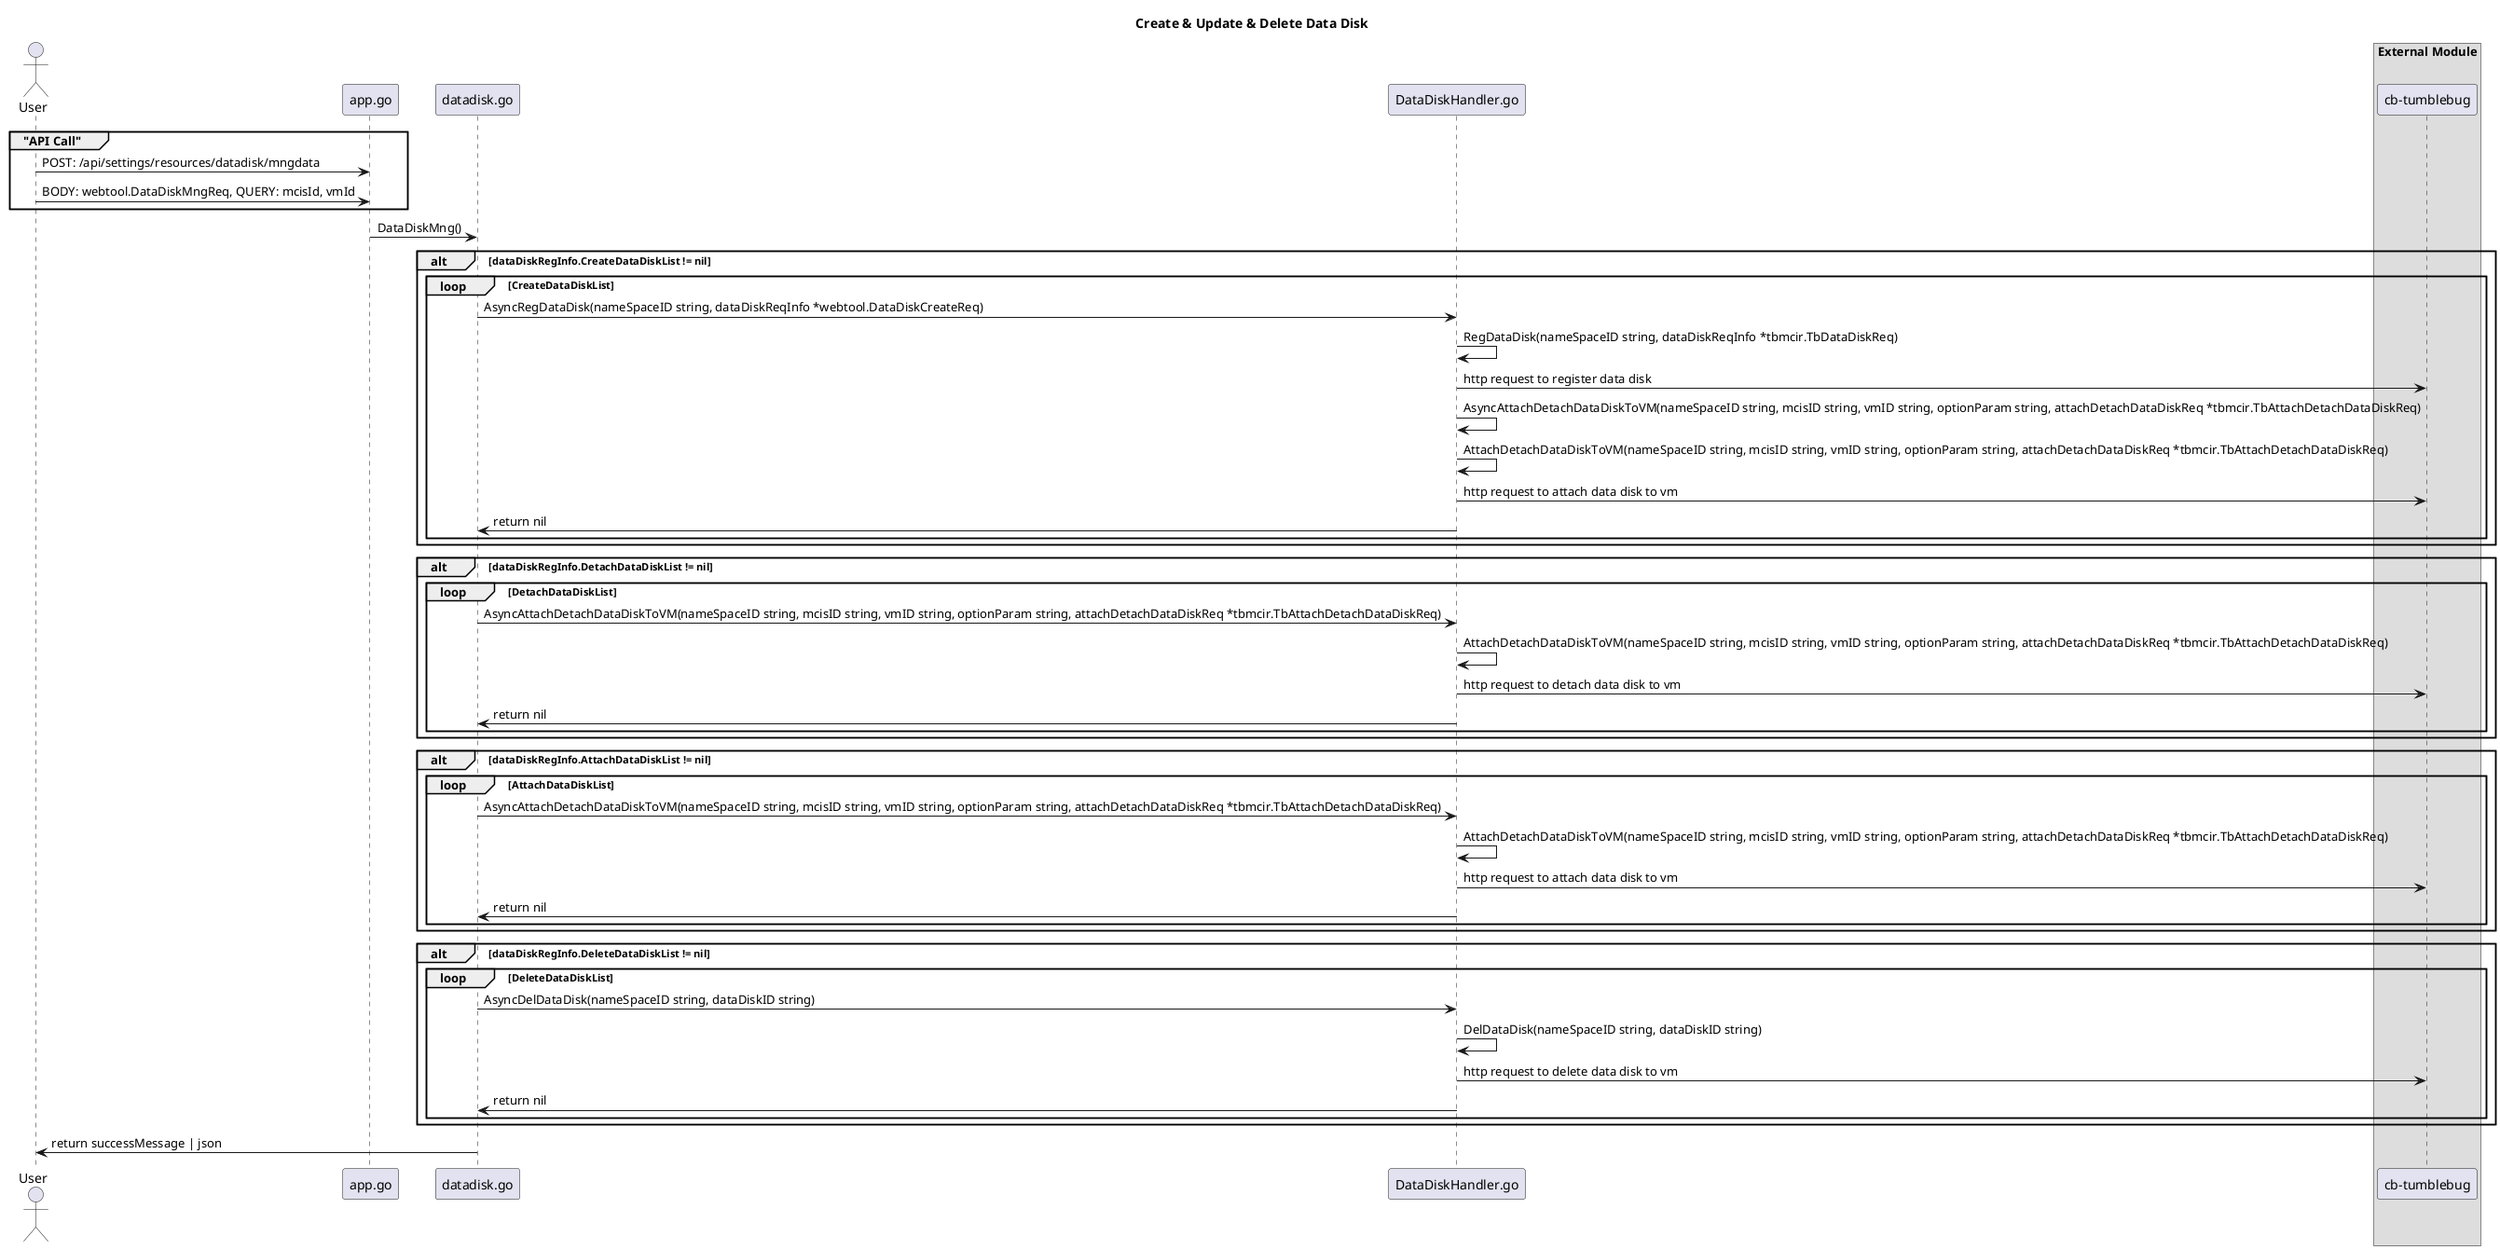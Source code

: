 @startuml

title "Create & Update & Delete Data Disk"

actor User as user

participant "app.go" as app
participant "datadisk.go" as route
participant "DataDiskHandler.go" as datadiskHandler
box "External Module"
participant "cb-tumblebug" as tumblebug
end box

group  "API Call"
user    -> app : POST: /api/settings/resources/datadisk/mngdata
user    -> app : BODY: webtool.DataDiskMngReq, QUERY: mcisId, vmId
end

app     -> route: DataDiskMng()
alt dataDiskRegInfo.CreateDataDiskList != nil
    loop CreateDataDiskList
        route -> datadiskHandler: AsyncRegDataDisk(nameSpaceID string, dataDiskReqInfo *webtool.DataDiskCreateReq)
        datadiskHandler -> datadiskHandler: RegDataDisk(nameSpaceID string, dataDiskReqInfo *tbmcir.TbDataDiskReq)
        datadiskHandler -> tumblebug: http request to register data disk
        datadiskHandler -> datadiskHandler: AsyncAttachDetachDataDiskToVM(nameSpaceID string, mcisID string, vmID string, optionParam string, attachDetachDataDiskReq *tbmcir.TbAttachDetachDataDiskReq)
        datadiskHandler -> datadiskHandler: AttachDetachDataDiskToVM(nameSpaceID string, mcisID string, vmID string, optionParam string, attachDetachDataDiskReq *tbmcir.TbAttachDetachDataDiskReq)
        datadiskHandler -> tumblebug: http request to attach data disk to vm
        route <- datadiskHandler: return nil
    end
end 
alt dataDiskRegInfo.DetachDataDiskList != nil
    loop DetachDataDiskList
        route -> datadiskHandler: AsyncAttachDetachDataDiskToVM(nameSpaceID string, mcisID string, vmID string, optionParam string, attachDetachDataDiskReq *tbmcir.TbAttachDetachDataDiskReq)
        datadiskHandler -> datadiskHandler: AttachDetachDataDiskToVM(nameSpaceID string, mcisID string, vmID string, optionParam string, attachDetachDataDiskReq *tbmcir.TbAttachDetachDataDiskReq)
        datadiskHandler -> tumblebug: http request to detach data disk to vm
        route <- datadiskHandler: return nil
    end
end
alt dataDiskRegInfo.AttachDataDiskList != nil 
    loop AttachDataDiskList
        route -> datadiskHandler: AsyncAttachDetachDataDiskToVM(nameSpaceID string, mcisID string, vmID string, optionParam string, attachDetachDataDiskReq *tbmcir.TbAttachDetachDataDiskReq)
        datadiskHandler -> datadiskHandler: AttachDetachDataDiskToVM(nameSpaceID string, mcisID string, vmID string, optionParam string, attachDetachDataDiskReq *tbmcir.TbAttachDetachDataDiskReq)
        datadiskHandler -> tumblebug: http request to attach data disk to vm
        route <- datadiskHandler: return nil
    end
end
alt dataDiskRegInfo.DeleteDataDiskList != nil
    loop DeleteDataDiskList
        route -> datadiskHandler: AsyncDelDataDisk(nameSpaceID string, dataDiskID string)
        datadiskHandler -> datadiskHandler: DelDataDisk(nameSpaceID string, dataDiskID string)
        datadiskHandler -> tumblebug: http request to delete data disk to vm
        route <- datadiskHandler: return nil
    end
end

user <- route: return successMessage | json

@enduml
